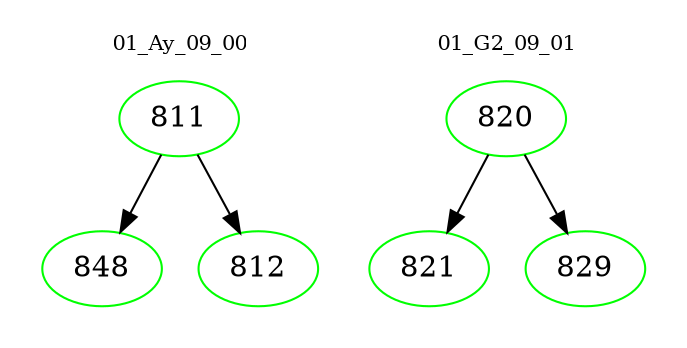 digraph{
subgraph cluster_0 {
color = white
label = "01_Ay_09_00";
fontsize=10;
T0_811 [label="811", color="green"]
T0_811 -> T0_848 [color="black"]
T0_848 [label="848", color="green"]
T0_811 -> T0_812 [color="black"]
T0_812 [label="812", color="green"]
}
subgraph cluster_1 {
color = white
label = "01_G2_09_01";
fontsize=10;
T1_820 [label="820", color="green"]
T1_820 -> T1_821 [color="black"]
T1_821 [label="821", color="green"]
T1_820 -> T1_829 [color="black"]
T1_829 [label="829", color="green"]
}
}
